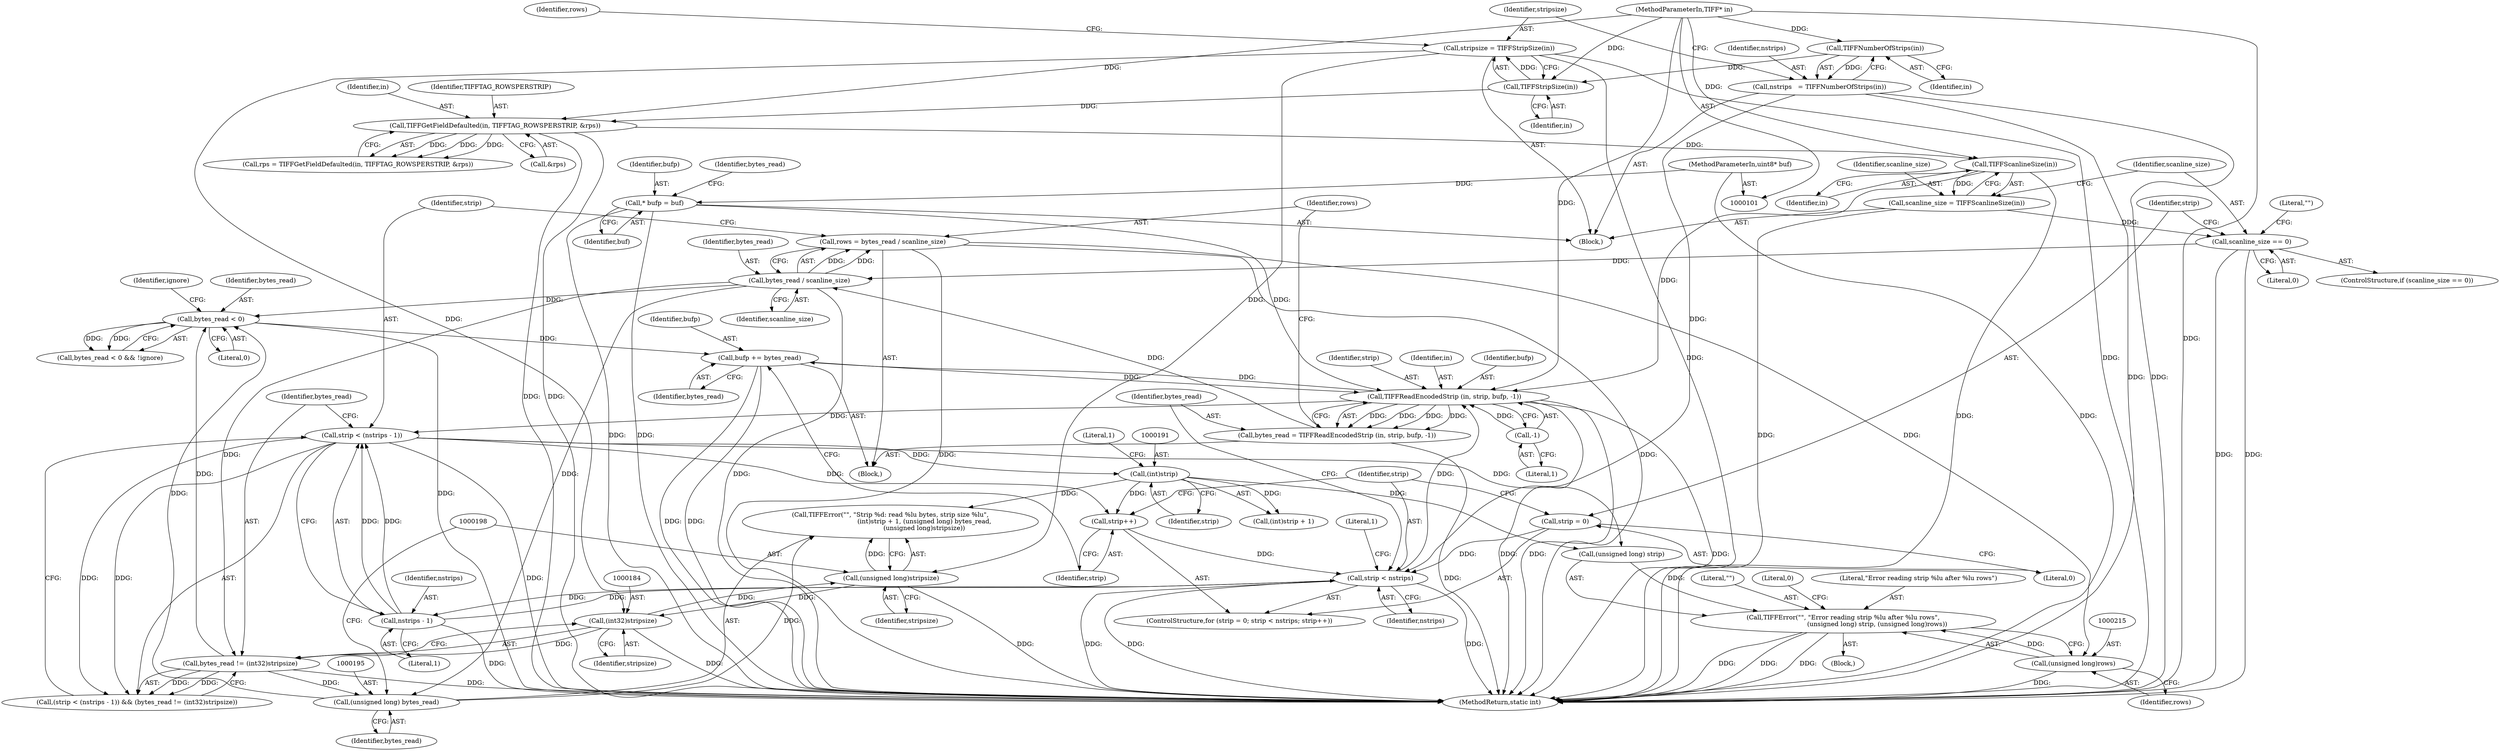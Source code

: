 digraph "0_libtiff_43c0b81a818640429317c80fea1e66771e85024b#diff-c8b4b355f9b5c06d585b23138e1c185f_0@API" {
"1000169" [label="(Call,rows = bytes_read / scanline_size)"];
"1000171" [label="(Call,bytes_read / scanline_size)"];
"1000161" [label="(Call,bytes_read = TIFFReadEncodedStrip (in, strip, bufp, -1))"];
"1000163" [label="(Call,TIFFReadEncodedStrip (in, strip, bufp, -1))"];
"1000139" [label="(Call,TIFFScanlineSize(in))"];
"1000131" [label="(Call,TIFFGetFieldDefaulted(in, TIFFTAG_ROWSPERSTRIP, &rps))"];
"1000122" [label="(Call,TIFFStripSize(in))"];
"1000117" [label="(Call,TIFFNumberOfStrips(in))"];
"1000102" [label="(MethodParameterIn,TIFF* in)"];
"1000155" [label="(Call,strip < nstrips)"];
"1000158" [label="(Call,strip++)"];
"1000176" [label="(Call,strip < (nstrips - 1))"];
"1000178" [label="(Call,nstrips - 1)"];
"1000190" [label="(Call,(int)strip)"];
"1000152" [label="(Call,strip = 0)"];
"1000115" [label="(Call,nstrips   = TIFFNumberOfStrips(in))"];
"1000106" [label="(Call,* bufp = buf)"];
"1000103" [label="(MethodParameterIn,uint8* buf)"];
"1000219" [label="(Call,bufp += bytes_read)"];
"1000202" [label="(Call,bytes_read < 0)"];
"1000181" [label="(Call,bytes_read != (int32)stripsize)"];
"1000183" [label="(Call,(int32)stripsize)"];
"1000120" [label="(Call,stripsize = TIFFStripSize(in))"];
"1000197" [label="(Call,(unsigned long)stripsize)"];
"1000194" [label="(Call,(unsigned long) bytes_read)"];
"1000167" [label="(Call,-1)"];
"1000142" [label="(Call,scanline_size == 0)"];
"1000137" [label="(Call,scanline_size = TIFFScanlineSize(in))"];
"1000214" [label="(Call,(unsigned long)rows)"];
"1000208" [label="(Call,TIFFError(\"\", \"Error reading strip %lu after %lu rows\",\n                                  (unsigned long) strip, (unsigned long)rows))"];
"1000224" [label="(MethodReturn,static int)"];
"1000133" [label="(Identifier,TIFFTAG_ROWSPERSTRIP)"];
"1000204" [label="(Literal,0)"];
"1000177" [label="(Identifier,strip)"];
"1000137" [label="(Call,scanline_size = TIFFScanlineSize(in))"];
"1000134" [label="(Call,&rps)"];
"1000118" [label="(Identifier,in)"];
"1000203" [label="(Identifier,bytes_read)"];
"1000166" [label="(Identifier,bufp)"];
"1000129" [label="(Call,rps = TIFFGetFieldDefaulted(in, TIFFTAG_ROWSPERSTRIP, &rps))"];
"1000183" [label="(Call,(int32)stripsize)"];
"1000201" [label="(Call,bytes_read < 0 && !ignore)"];
"1000139" [label="(Call,TIFFScanlineSize(in))"];
"1000175" [label="(Call,(strip < (nstrips - 1)) && (bytes_read != (int32)stripsize))"];
"1000180" [label="(Literal,1)"];
"1000132" [label="(Identifier,in)"];
"1000172" [label="(Identifier,bytes_read)"];
"1000179" [label="(Identifier,nstrips)"];
"1000181" [label="(Call,bytes_read != (int32)stripsize)"];
"1000131" [label="(Call,TIFFGetFieldDefaulted(in, TIFFTAG_ROWSPERSTRIP, &rps))"];
"1000185" [label="(Identifier,stripsize)"];
"1000199" [label="(Identifier,stripsize)"];
"1000165" [label="(Identifier,strip)"];
"1000209" [label="(Literal,\"\")"];
"1000173" [label="(Identifier,scanline_size)"];
"1000116" [label="(Identifier,nstrips)"];
"1000194" [label="(Call,(unsigned long) bytes_read)"];
"1000168" [label="(Literal,1)"];
"1000123" [label="(Identifier,in)"];
"1000152" [label="(Call,strip = 0)"];
"1000115" [label="(Call,nstrips   = TIFFNumberOfStrips(in))"];
"1000159" [label="(Identifier,strip)"];
"1000140" [label="(Identifier,in)"];
"1000120" [label="(Call,stripsize = TIFFStripSize(in))"];
"1000162" [label="(Identifier,bytes_read)"];
"1000138" [label="(Identifier,scanline_size)"];
"1000157" [label="(Identifier,nstrips)"];
"1000144" [label="(Literal,0)"];
"1000117" [label="(Call,TIFFNumberOfStrips(in))"];
"1000189" [label="(Call,(int)strip + 1)"];
"1000107" [label="(Identifier,bufp)"];
"1000102" [label="(MethodParameterIn,TIFF* in)"];
"1000153" [label="(Identifier,strip)"];
"1000154" [label="(Literal,0)"];
"1000216" [label="(Identifier,rows)"];
"1000104" [label="(Block,)"];
"1000151" [label="(ControlStructure,for (strip = 0; strip < nstrips; strip++))"];
"1000169" [label="(Call,rows = bytes_read / scanline_size)"];
"1000143" [label="(Identifier,scanline_size)"];
"1000190" [label="(Call,(int)strip)"];
"1000161" [label="(Call,bytes_read = TIFFReadEncodedStrip (in, strip, bufp, -1))"];
"1000141" [label="(ControlStructure,if (scanline_size == 0))"];
"1000186" [label="(Call,TIFFError(\"\", \"Strip %d: read %lu bytes, strip size %lu\",\n                                  (int)strip + 1, (unsigned long) bytes_read,\n                                  (unsigned long)stripsize))"];
"1000155" [label="(Call,strip < nstrips)"];
"1000142" [label="(Call,scanline_size == 0)"];
"1000211" [label="(Call,(unsigned long) strip)"];
"1000108" [label="(Identifier,buf)"];
"1000197" [label="(Call,(unsigned long)stripsize)"];
"1000126" [label="(Identifier,rows)"];
"1000176" [label="(Call,strip < (nstrips - 1))"];
"1000170" [label="(Identifier,rows)"];
"1000121" [label="(Identifier,stripsize)"];
"1000158" [label="(Call,strip++)"];
"1000196" [label="(Identifier,bytes_read)"];
"1000163" [label="(Call,TIFFReadEncodedStrip (in, strip, bufp, -1))"];
"1000223" [label="(Literal,1)"];
"1000122" [label="(Call,TIFFStripSize(in))"];
"1000147" [label="(Literal,\"\")"];
"1000193" [label="(Literal,1)"];
"1000207" [label="(Block,)"];
"1000192" [label="(Identifier,strip)"];
"1000156" [label="(Identifier,strip)"];
"1000220" [label="(Identifier,bufp)"];
"1000218" [label="(Literal,0)"];
"1000210" [label="(Literal,\"Error reading strip %lu after %lu rows\")"];
"1000164" [label="(Identifier,in)"];
"1000182" [label="(Identifier,bytes_read)"];
"1000219" [label="(Call,bufp += bytes_read)"];
"1000171" [label="(Call,bytes_read / scanline_size)"];
"1000214" [label="(Call,(unsigned long)rows)"];
"1000178" [label="(Call,nstrips - 1)"];
"1000103" [label="(MethodParameterIn,uint8* buf)"];
"1000106" [label="(Call,* bufp = buf)"];
"1000111" [label="(Identifier,bytes_read)"];
"1000221" [label="(Identifier,bytes_read)"];
"1000206" [label="(Identifier,ignore)"];
"1000208" [label="(Call,TIFFError(\"\", \"Error reading strip %lu after %lu rows\",\n                                  (unsigned long) strip, (unsigned long)rows))"];
"1000160" [label="(Block,)"];
"1000202" [label="(Call,bytes_read < 0)"];
"1000167" [label="(Call,-1)"];
"1000169" -> "1000160"  [label="AST: "];
"1000169" -> "1000171"  [label="CFG: "];
"1000170" -> "1000169"  [label="AST: "];
"1000171" -> "1000169"  [label="AST: "];
"1000177" -> "1000169"  [label="CFG: "];
"1000169" -> "1000224"  [label="DDG: "];
"1000169" -> "1000224"  [label="DDG: "];
"1000171" -> "1000169"  [label="DDG: "];
"1000171" -> "1000169"  [label="DDG: "];
"1000169" -> "1000214"  [label="DDG: "];
"1000171" -> "1000173"  [label="CFG: "];
"1000172" -> "1000171"  [label="AST: "];
"1000173" -> "1000171"  [label="AST: "];
"1000171" -> "1000224"  [label="DDG: "];
"1000161" -> "1000171"  [label="DDG: "];
"1000142" -> "1000171"  [label="DDG: "];
"1000171" -> "1000181"  [label="DDG: "];
"1000171" -> "1000194"  [label="DDG: "];
"1000171" -> "1000202"  [label="DDG: "];
"1000161" -> "1000160"  [label="AST: "];
"1000161" -> "1000163"  [label="CFG: "];
"1000162" -> "1000161"  [label="AST: "];
"1000163" -> "1000161"  [label="AST: "];
"1000170" -> "1000161"  [label="CFG: "];
"1000161" -> "1000224"  [label="DDG: "];
"1000163" -> "1000161"  [label="DDG: "];
"1000163" -> "1000161"  [label="DDG: "];
"1000163" -> "1000161"  [label="DDG: "];
"1000163" -> "1000161"  [label="DDG: "];
"1000163" -> "1000167"  [label="CFG: "];
"1000164" -> "1000163"  [label="AST: "];
"1000165" -> "1000163"  [label="AST: "];
"1000166" -> "1000163"  [label="AST: "];
"1000167" -> "1000163"  [label="AST: "];
"1000163" -> "1000224"  [label="DDG: "];
"1000163" -> "1000224"  [label="DDG: "];
"1000163" -> "1000224"  [label="DDG: "];
"1000139" -> "1000163"  [label="DDG: "];
"1000102" -> "1000163"  [label="DDG: "];
"1000155" -> "1000163"  [label="DDG: "];
"1000106" -> "1000163"  [label="DDG: "];
"1000219" -> "1000163"  [label="DDG: "];
"1000167" -> "1000163"  [label="DDG: "];
"1000163" -> "1000176"  [label="DDG: "];
"1000163" -> "1000219"  [label="DDG: "];
"1000139" -> "1000137"  [label="AST: "];
"1000139" -> "1000140"  [label="CFG: "];
"1000140" -> "1000139"  [label="AST: "];
"1000137" -> "1000139"  [label="CFG: "];
"1000139" -> "1000224"  [label="DDG: "];
"1000139" -> "1000137"  [label="DDG: "];
"1000131" -> "1000139"  [label="DDG: "];
"1000102" -> "1000139"  [label="DDG: "];
"1000131" -> "1000129"  [label="AST: "];
"1000131" -> "1000134"  [label="CFG: "];
"1000132" -> "1000131"  [label="AST: "];
"1000133" -> "1000131"  [label="AST: "];
"1000134" -> "1000131"  [label="AST: "];
"1000129" -> "1000131"  [label="CFG: "];
"1000131" -> "1000224"  [label="DDG: "];
"1000131" -> "1000224"  [label="DDG: "];
"1000131" -> "1000129"  [label="DDG: "];
"1000131" -> "1000129"  [label="DDG: "];
"1000131" -> "1000129"  [label="DDG: "];
"1000122" -> "1000131"  [label="DDG: "];
"1000102" -> "1000131"  [label="DDG: "];
"1000122" -> "1000120"  [label="AST: "];
"1000122" -> "1000123"  [label="CFG: "];
"1000123" -> "1000122"  [label="AST: "];
"1000120" -> "1000122"  [label="CFG: "];
"1000122" -> "1000120"  [label="DDG: "];
"1000117" -> "1000122"  [label="DDG: "];
"1000102" -> "1000122"  [label="DDG: "];
"1000117" -> "1000115"  [label="AST: "];
"1000117" -> "1000118"  [label="CFG: "];
"1000118" -> "1000117"  [label="AST: "];
"1000115" -> "1000117"  [label="CFG: "];
"1000117" -> "1000115"  [label="DDG: "];
"1000102" -> "1000117"  [label="DDG: "];
"1000102" -> "1000101"  [label="AST: "];
"1000102" -> "1000224"  [label="DDG: "];
"1000155" -> "1000151"  [label="AST: "];
"1000155" -> "1000157"  [label="CFG: "];
"1000156" -> "1000155"  [label="AST: "];
"1000157" -> "1000155"  [label="AST: "];
"1000162" -> "1000155"  [label="CFG: "];
"1000223" -> "1000155"  [label="CFG: "];
"1000155" -> "1000224"  [label="DDG: "];
"1000155" -> "1000224"  [label="DDG: "];
"1000155" -> "1000224"  [label="DDG: "];
"1000158" -> "1000155"  [label="DDG: "];
"1000152" -> "1000155"  [label="DDG: "];
"1000178" -> "1000155"  [label="DDG: "];
"1000115" -> "1000155"  [label="DDG: "];
"1000155" -> "1000178"  [label="DDG: "];
"1000158" -> "1000151"  [label="AST: "];
"1000158" -> "1000159"  [label="CFG: "];
"1000159" -> "1000158"  [label="AST: "];
"1000156" -> "1000158"  [label="CFG: "];
"1000176" -> "1000158"  [label="DDG: "];
"1000190" -> "1000158"  [label="DDG: "];
"1000176" -> "1000175"  [label="AST: "];
"1000176" -> "1000178"  [label="CFG: "];
"1000177" -> "1000176"  [label="AST: "];
"1000178" -> "1000176"  [label="AST: "];
"1000182" -> "1000176"  [label="CFG: "];
"1000175" -> "1000176"  [label="CFG: "];
"1000176" -> "1000224"  [label="DDG: "];
"1000176" -> "1000175"  [label="DDG: "];
"1000176" -> "1000175"  [label="DDG: "];
"1000178" -> "1000176"  [label="DDG: "];
"1000178" -> "1000176"  [label="DDG: "];
"1000176" -> "1000190"  [label="DDG: "];
"1000176" -> "1000211"  [label="DDG: "];
"1000178" -> "1000180"  [label="CFG: "];
"1000179" -> "1000178"  [label="AST: "];
"1000180" -> "1000178"  [label="AST: "];
"1000178" -> "1000224"  [label="DDG: "];
"1000190" -> "1000189"  [label="AST: "];
"1000190" -> "1000192"  [label="CFG: "];
"1000191" -> "1000190"  [label="AST: "];
"1000192" -> "1000190"  [label="AST: "];
"1000193" -> "1000190"  [label="CFG: "];
"1000190" -> "1000186"  [label="DDG: "];
"1000190" -> "1000189"  [label="DDG: "];
"1000190" -> "1000211"  [label="DDG: "];
"1000152" -> "1000151"  [label="AST: "];
"1000152" -> "1000154"  [label="CFG: "];
"1000153" -> "1000152"  [label="AST: "];
"1000154" -> "1000152"  [label="AST: "];
"1000156" -> "1000152"  [label="CFG: "];
"1000115" -> "1000104"  [label="AST: "];
"1000116" -> "1000115"  [label="AST: "];
"1000121" -> "1000115"  [label="CFG: "];
"1000115" -> "1000224"  [label="DDG: "];
"1000115" -> "1000224"  [label="DDG: "];
"1000106" -> "1000104"  [label="AST: "];
"1000106" -> "1000108"  [label="CFG: "];
"1000107" -> "1000106"  [label="AST: "];
"1000108" -> "1000106"  [label="AST: "];
"1000111" -> "1000106"  [label="CFG: "];
"1000106" -> "1000224"  [label="DDG: "];
"1000106" -> "1000224"  [label="DDG: "];
"1000103" -> "1000106"  [label="DDG: "];
"1000103" -> "1000101"  [label="AST: "];
"1000103" -> "1000224"  [label="DDG: "];
"1000219" -> "1000160"  [label="AST: "];
"1000219" -> "1000221"  [label="CFG: "];
"1000220" -> "1000219"  [label="AST: "];
"1000221" -> "1000219"  [label="AST: "];
"1000159" -> "1000219"  [label="CFG: "];
"1000219" -> "1000224"  [label="DDG: "];
"1000219" -> "1000224"  [label="DDG: "];
"1000202" -> "1000219"  [label="DDG: "];
"1000202" -> "1000201"  [label="AST: "];
"1000202" -> "1000204"  [label="CFG: "];
"1000203" -> "1000202"  [label="AST: "];
"1000204" -> "1000202"  [label="AST: "];
"1000206" -> "1000202"  [label="CFG: "];
"1000201" -> "1000202"  [label="CFG: "];
"1000202" -> "1000224"  [label="DDG: "];
"1000202" -> "1000201"  [label="DDG: "];
"1000202" -> "1000201"  [label="DDG: "];
"1000181" -> "1000202"  [label="DDG: "];
"1000194" -> "1000202"  [label="DDG: "];
"1000181" -> "1000175"  [label="AST: "];
"1000181" -> "1000183"  [label="CFG: "];
"1000182" -> "1000181"  [label="AST: "];
"1000183" -> "1000181"  [label="AST: "];
"1000175" -> "1000181"  [label="CFG: "];
"1000181" -> "1000224"  [label="DDG: "];
"1000181" -> "1000175"  [label="DDG: "];
"1000181" -> "1000175"  [label="DDG: "];
"1000183" -> "1000181"  [label="DDG: "];
"1000181" -> "1000194"  [label="DDG: "];
"1000183" -> "1000185"  [label="CFG: "];
"1000184" -> "1000183"  [label="AST: "];
"1000185" -> "1000183"  [label="AST: "];
"1000183" -> "1000224"  [label="DDG: "];
"1000120" -> "1000183"  [label="DDG: "];
"1000197" -> "1000183"  [label="DDG: "];
"1000183" -> "1000197"  [label="DDG: "];
"1000120" -> "1000104"  [label="AST: "];
"1000121" -> "1000120"  [label="AST: "];
"1000126" -> "1000120"  [label="CFG: "];
"1000120" -> "1000224"  [label="DDG: "];
"1000120" -> "1000224"  [label="DDG: "];
"1000120" -> "1000197"  [label="DDG: "];
"1000197" -> "1000186"  [label="AST: "];
"1000197" -> "1000199"  [label="CFG: "];
"1000198" -> "1000197"  [label="AST: "];
"1000199" -> "1000197"  [label="AST: "];
"1000186" -> "1000197"  [label="CFG: "];
"1000197" -> "1000224"  [label="DDG: "];
"1000197" -> "1000186"  [label="DDG: "];
"1000194" -> "1000186"  [label="AST: "];
"1000194" -> "1000196"  [label="CFG: "];
"1000195" -> "1000194"  [label="AST: "];
"1000196" -> "1000194"  [label="AST: "];
"1000198" -> "1000194"  [label="CFG: "];
"1000194" -> "1000186"  [label="DDG: "];
"1000167" -> "1000168"  [label="CFG: "];
"1000168" -> "1000167"  [label="AST: "];
"1000142" -> "1000141"  [label="AST: "];
"1000142" -> "1000144"  [label="CFG: "];
"1000143" -> "1000142"  [label="AST: "];
"1000144" -> "1000142"  [label="AST: "];
"1000147" -> "1000142"  [label="CFG: "];
"1000153" -> "1000142"  [label="CFG: "];
"1000142" -> "1000224"  [label="DDG: "];
"1000142" -> "1000224"  [label="DDG: "];
"1000137" -> "1000142"  [label="DDG: "];
"1000137" -> "1000104"  [label="AST: "];
"1000138" -> "1000137"  [label="AST: "];
"1000143" -> "1000137"  [label="CFG: "];
"1000137" -> "1000224"  [label="DDG: "];
"1000214" -> "1000208"  [label="AST: "];
"1000214" -> "1000216"  [label="CFG: "];
"1000215" -> "1000214"  [label="AST: "];
"1000216" -> "1000214"  [label="AST: "];
"1000208" -> "1000214"  [label="CFG: "];
"1000214" -> "1000224"  [label="DDG: "];
"1000214" -> "1000208"  [label="DDG: "];
"1000208" -> "1000207"  [label="AST: "];
"1000209" -> "1000208"  [label="AST: "];
"1000210" -> "1000208"  [label="AST: "];
"1000211" -> "1000208"  [label="AST: "];
"1000218" -> "1000208"  [label="CFG: "];
"1000208" -> "1000224"  [label="DDG: "];
"1000208" -> "1000224"  [label="DDG: "];
"1000208" -> "1000224"  [label="DDG: "];
"1000211" -> "1000208"  [label="DDG: "];
}
